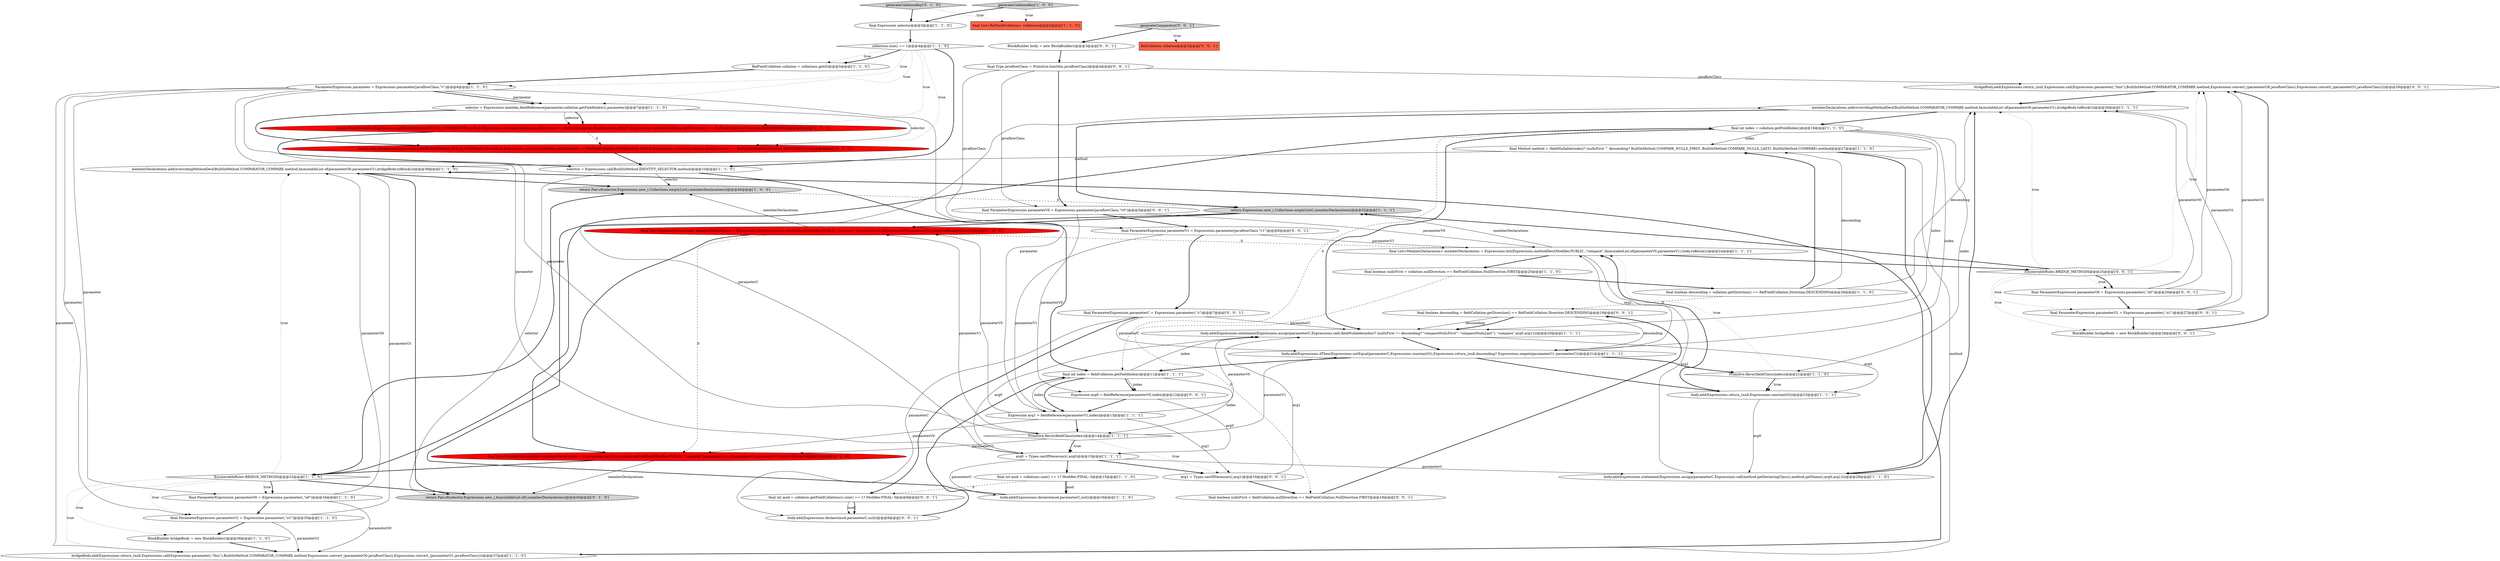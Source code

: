 digraph {
42 [style = filled, label = "final Type javaRowClass = Primitive.box(this.javaRowClass)@@@4@@@['0', '0', '1']", fillcolor = white, shape = ellipse image = "AAA0AAABBB3BBB"];
22 [style = filled, label = "memberDeclarations.add(overridingMethodDecl(BuiltInMethod.COMPARATOR_COMPARE.method,ImmutableList.of(parameterO0,parameterO1),bridgeBody.toBlock()))@@@38@@@['1', '1', '0']", fillcolor = white, shape = ellipse image = "AAA0AAABBB1BBB"];
26 [style = filled, label = "final boolean descending = collation.getDirection() == RelFieldCollation.Direction.DESCENDING@@@26@@@['1', '1', '0']", fillcolor = white, shape = ellipse image = "AAA0AAABBB1BBB"];
39 [style = filled, label = "arg1 = Types.castIfNecessary(,arg1)@@@16@@@['0', '0', '1']", fillcolor = white, shape = ellipse image = "AAA0AAABBB3BBB"];
20 [style = filled, label = "final ParameterExpression parameterO0 = Expressions.parameter(,\"o0\")@@@34@@@['1', '1', '0']", fillcolor = white, shape = ellipse image = "AAA0AAABBB1BBB"];
31 [style = filled, label = "final ParameterExpression parameterO1 = Expressions.parameter(,\"o1\")@@@35@@@['1', '1', '0']", fillcolor = white, shape = ellipse image = "AAA0AAABBB1BBB"];
3 [style = filled, label = "final List<MemberDeclaration> memberDeclarations = Expressions.list(Expressions.methodDecl(Modifier.PUBLIC,,\"compare\",ImmutableList.of(parameterV0,parameterV1),body.toBlock()))@@@24@@@['1', '1', '1']", fillcolor = white, shape = ellipse image = "AAA0AAABBB1BBB"];
36 [style = filled, label = "final List<MemberDeclaration> memberDeclarations = Expressions.list(Expressions.methodDecl(Modifier.PUBLIC,,\"compare\",ImmutableList.of(parameterV0,parameterV1),body.toBlock()))@@@32@@@['0', '1', '0']", fillcolor = red, shape = ellipse image = "AAA1AAABBB2BBB"];
32 [style = filled, label = "bridgeBody.add(Expressions.return_(null,Expressions.call(Expressions.parameter(,\"this\"),BuiltInMethod.COMPARATOR_COMPARE.method,Expressions.convert_(parameterO0,javaRowClass),Expressions.convert_(parameterO1,javaRowClass))))@@@37@@@['1', '1', '0']", fillcolor = white, shape = ellipse image = "AAA0AAABBB1BBB"];
46 [style = filled, label = "bridgeBody.add(Expressions.return_(null,Expressions.call(Expressions.parameter(,\"this\"),BuiltInMethod.COMPARATOR_COMPARE.method,Expressions.convert_(parameterO0,javaRowClass),Expressions.convert_(parameterO1,javaRowClass))))@@@29@@@['0', '0', '1']", fillcolor = white, shape = ellipse image = "AAA0AAABBB3BBB"];
51 [style = filled, label = "RelCollation collation@@@2@@@['0', '0', '1']", fillcolor = tomato, shape = box image = "AAA0AAABBB3BBB"];
7 [style = filled, label = "arg0 = Types.castIfNecessary(,arg0)@@@15@@@['1', '1', '1']", fillcolor = white, shape = ellipse image = "AAA0AAABBB1BBB"];
41 [style = filled, label = "final ParameterExpression parameterC = Expressions.parameter(,\"c\")@@@7@@@['0', '0', '1']", fillcolor = white, shape = ellipse image = "AAA0AAABBB3BBB"];
9 [style = filled, label = "ParameterExpression parameter = Expressions.parameter(javaRowClass,\"v\")@@@6@@@['1', '1', '0']", fillcolor = white, shape = ellipse image = "AAA0AAABBB1BBB"];
18 [style = filled, label = "selector = Expressions.lambda(,fieldReference(parameter,collation.getFieldIndex()),parameter)@@@7@@@['1', '1', '0']", fillcolor = white, shape = ellipse image = "AAA0AAABBB1BBB"];
44 [style = filled, label = "BlockBuilder bridgeBody = new BlockBuilder()@@@28@@@['0', '0', '1']", fillcolor = white, shape = ellipse image = "AAA0AAABBB3BBB"];
16 [style = filled, label = "body.add(Expressions.statement(Expressions.assign(parameterC,Expressions.call(method.getDeclaringClass(),method.getName(),arg0,arg1))))@@@28@@@['1', '1', '0']", fillcolor = white, shape = ellipse image = "AAA0AAABBB1BBB"];
37 [style = filled, label = "return Pair.of(selector,Expressions.call(BuiltInMethod.NULLS_COMPARATOR.method,Expressions.constant(collation.nullDirection == RelFieldCollation.NullDirection.FIRST),Expressions.constant(collation.getDirection() == RelFieldCollation.Direction.DESCENDING)))@@@8@@@['0', '1', '0']", fillcolor = red, shape = ellipse image = "AAA1AAABBB2BBB"];
35 [style = filled, label = "generateCollationKey['0', '1', '0']", fillcolor = lightgray, shape = diamond image = "AAA0AAABBB2BBB"];
52 [style = filled, label = "final int mod = collation.getFieldCollations().size() == 1? Modifier.FINAL: 0@@@8@@@['0', '0', '1']", fillcolor = white, shape = ellipse image = "AAA0AAABBB3BBB"];
30 [style = filled, label = "final Method method = (fieldNullable(index)? (nullsFirst ^ descending? BuiltInMethod.COMPARE_NULLS_FIRST: BuiltInMethod.COMPARE_NULLS_LAST): BuiltInMethod.COMPARE).method@@@27@@@['1', '1', '0']", fillcolor = white, shape = ellipse image = "AAA0AAABBB1BBB"];
6 [style = filled, label = "body.add(Expressions.return_(null,Expressions.constant(0)))@@@23@@@['1', '1', '1']", fillcolor = white, shape = ellipse image = "AAA0AAABBB1BBB"];
8 [style = filled, label = "return Pair.of(selector,Expressions.new_(,Collections.emptyList(),memberDeclarations))@@@40@@@['1', '0', '0']", fillcolor = lightgray, shape = ellipse image = "AAA0AAABBB1BBB"];
4 [style = filled, label = "body.add(Expressions.statement(Expressions.assign(parameterC,Expressions.call(,fieldNullable(index)? (nullsFirst != descending? \"compareNullsFirst\": \"compareNullsLast\"): \"compare\",arg0,arg1))))@@@20@@@['1', '1', '1']", fillcolor = white, shape = ellipse image = "AAA0AAABBB1BBB"];
45 [style = filled, label = "Expression arg0 = fieldReference(parameterV0,index)@@@12@@@['0', '0', '1']", fillcolor = white, shape = ellipse image = "AAA0AAABBB3BBB"];
54 [style = filled, label = "final boolean nullsFirst = fieldCollation.nullDirection == RelFieldCollation.NullDirection.FIRST@@@18@@@['0', '0', '1']", fillcolor = white, shape = ellipse image = "AAA0AAABBB3BBB"];
0 [style = filled, label = "final int index = fieldCollation.getFieldIndex()@@@11@@@['1', '1', '1']", fillcolor = white, shape = ellipse image = "AAA0AAABBB1BBB"];
11 [style = filled, label = "final Expression selector@@@3@@@['1', '1', '0']", fillcolor = white, shape = ellipse image = "AAA0AAABBB1BBB"];
23 [style = filled, label = "final List<MemberDeclaration> memberDeclarations = Expressions.list(Expressions.methodDecl(Modifier.PUBLIC,,\"compare\",ImmutableList.of(parameterV0,parameterV1),body.toBlock()))@@@32@@@['1', '0', '0']", fillcolor = red, shape = ellipse image = "AAA1AAABBB1BBB"];
33 [style = filled, label = "RelFieldCollation collation = collations.get(0)@@@5@@@['1', '1', '0']", fillcolor = white, shape = ellipse image = "AAA0AAABBB1BBB"];
25 [style = filled, label = "final boolean nullsFirst = collation.nullDirection == RelFieldCollation.NullDirection.FIRST@@@25@@@['1', '1', '0']", fillcolor = white, shape = ellipse image = "AAA0AAABBB1BBB"];
40 [style = filled, label = "body.add(Expressions.declare(mod,parameterC,null))@@@9@@@['0', '0', '1']", fillcolor = white, shape = ellipse image = "AAA0AAABBB3BBB"];
49 [style = filled, label = "EnumerableRules.BRIDGE_METHODS@@@25@@@['0', '0', '1']", fillcolor = white, shape = diamond image = "AAA0AAABBB3BBB"];
17 [style = filled, label = "EnumerableRules.BRIDGE_METHODS@@@33@@@['1', '1', '0']", fillcolor = white, shape = diamond image = "AAA0AAABBB1BBB"];
21 [style = filled, label = "final int index = collation.getFieldIndex()@@@18@@@['1', '1', '0']", fillcolor = white, shape = ellipse image = "AAA0AAABBB1BBB"];
53 [style = filled, label = "final ParameterExpression parameterO1 = Expressions.parameter(,\"o1\")@@@27@@@['0', '0', '1']", fillcolor = white, shape = ellipse image = "AAA0AAABBB3BBB"];
27 [style = filled, label = "memberDeclarations.add(overridingMethodDecl(BuiltInMethod.COMPARATOR_COMPARE.method,ImmutableList.of(parameterO0,parameterO1),bridgeBody.toBlock()))@@@30@@@['1', '1', '1']", fillcolor = white, shape = ellipse image = "AAA0AAABBB1BBB"];
50 [style = filled, label = "final ParameterExpression parameterV0 = Expressions.parameter(javaRowClass,\"v0\")@@@5@@@['0', '0', '1']", fillcolor = white, shape = ellipse image = "AAA0AAABBB3BBB"];
56 [style = filled, label = "generateComparator['0', '0', '1']", fillcolor = lightgray, shape = diamond image = "AAA0AAABBB3BBB"];
55 [style = filled, label = "final ParameterExpression parameterO0 = Expressions.parameter(,\"o0\")@@@26@@@['0', '0', '1']", fillcolor = white, shape = ellipse image = "AAA0AAABBB3BBB"];
10 [style = filled, label = "Expression arg1 = fieldReference(parameterV1,index)@@@13@@@['1', '1', '1']", fillcolor = white, shape = ellipse image = "AAA0AAABBB1BBB"];
15 [style = filled, label = "body.add(Expressions.ifThen(Expressions.notEqual(parameterC,Expressions.constant(0)),Expressions.return_(null,descending? Expressions.negate(parameterC): parameterC)))@@@21@@@['1', '1', '1']", fillcolor = white, shape = ellipse image = "AAA0AAABBB1BBB"];
24 [style = filled, label = "return Pair.of(selector,Expressions.call(BuiltInMethod.NULLS_COMPARATOR.method,Expressions.constant(collation.nullDirection == RelFieldCollation.NullDirection.FIRST),Expressions.constant(collation.getDirection() == RelFieldCollation.Direction.DESCENDING)))@@@8@@@['1', '0', '0']", fillcolor = red, shape = ellipse image = "AAA1AAABBB1BBB"];
28 [style = filled, label = "return Expressions.new_(,Collections.emptyList(),memberDeclarations)@@@32@@@['1', '1', '1']", fillcolor = lightgray, shape = ellipse image = "AAA0AAABBB1BBB"];
1 [style = filled, label = "BlockBuilder bridgeBody = new BlockBuilder()@@@36@@@['1', '1', '0']", fillcolor = white, shape = ellipse image = "AAA0AAABBB1BBB"];
43 [style = filled, label = "final ParameterExpression parameterV1 = Expressions.parameter(javaRowClass,\"v1\")@@@6@@@['0', '0', '1']", fillcolor = white, shape = ellipse image = "AAA0AAABBB3BBB"];
13 [style = filled, label = "collations.size() == 1@@@4@@@['1', '1', '0']", fillcolor = white, shape = diamond image = "AAA0AAABBB1BBB"];
38 [style = filled, label = "return Pair.of(selector,Expressions.new_(,ImmutableList.of(),memberDeclarations))@@@40@@@['0', '1', '0']", fillcolor = lightgray, shape = ellipse image = "AAA0AAABBB2BBB"];
48 [style = filled, label = "BlockBuilder body = new BlockBuilder()@@@3@@@['0', '0', '1']", fillcolor = white, shape = ellipse image = "AAA0AAABBB3BBB"];
34 [style = filled, label = "final List<RelFieldCollation> collations@@@2@@@['1', '1', '0']", fillcolor = tomato, shape = box image = "AAA0AAABBB1BBB"];
29 [style = filled, label = "body.add(Expressions.declare(mod,parameterC,null))@@@16@@@['1', '1', '0']", fillcolor = white, shape = ellipse image = "AAA0AAABBB1BBB"];
2 [style = filled, label = "Primitive.flavor(fieldClass(index))@@@21@@@['1', '1', '0']", fillcolor = white, shape = diamond image = "AAA0AAABBB1BBB"];
12 [style = filled, label = "generateCollationKey['1', '0', '0']", fillcolor = lightgray, shape = diamond image = "AAA0AAABBB1BBB"];
47 [style = filled, label = "final boolean descending = fieldCollation.getDirection() == RelFieldCollation.Direction.DESCENDING@@@19@@@['0', '0', '1']", fillcolor = white, shape = ellipse image = "AAA0AAABBB3BBB"];
19 [style = filled, label = "Primitive.flavor(fieldClass(index))@@@14@@@['1', '1', '1']", fillcolor = white, shape = diamond image = "AAA0AAABBB1BBB"];
14 [style = filled, label = "selector = Expressions.call(BuiltInMethod.IDENTITY_SELECTOR.method)@@@10@@@['1', '1', '0']", fillcolor = white, shape = ellipse image = "AAA0AAABBB1BBB"];
5 [style = filled, label = "final int mod = collations.size() == 1? Modifier.FINAL: 0@@@15@@@['1', '1', '0']", fillcolor = white, shape = ellipse image = "AAA0AAABBB1BBB"];
21->0 [style = dashed, label="0"];
52->40 [style = solid, label="mod"];
6->3 [style = bold, label=""];
13->24 [style = dotted, label="true"];
21->4 [style = solid, label="index"];
32->22 [style = bold, label=""];
26->27 [style = solid, label="descending"];
2->6 [style = bold, label=""];
49->55 [style = dotted, label="true"];
20->32 [style = solid, label="parameterO0"];
17->1 [style = dotted, label="true"];
10->19 [style = bold, label=""];
27->28 [style = bold, label=""];
47->15 [style = solid, label="descending"];
4->15 [style = bold, label=""];
53->44 [style = bold, label=""];
39->54 [style = bold, label=""];
31->1 [style = bold, label=""];
42->43 [style = solid, label="javaRowClass"];
23->8 [style = solid, label="memberDeclarations"];
49->55 [style = bold, label=""];
22->8 [style = bold, label=""];
17->38 [style = bold, label=""];
44->46 [style = bold, label=""];
15->0 [style = bold, label=""];
11->13 [style = bold, label=""];
23->17 [style = bold, label=""];
13->37 [style = dotted, label="true"];
14->8 [style = solid, label="selector"];
36->17 [style = bold, label=""];
13->14 [style = bold, label=""];
41->4 [style = solid, label="parameterC"];
45->10 [style = bold, label=""];
12->34 [style = dotted, label="true"];
53->46 [style = solid, label="parameterO1"];
17->20 [style = bold, label=""];
13->9 [style = dotted, label="true"];
2->3 [style = dotted, label="true"];
17->20 [style = dotted, label="true"];
5->29 [style = bold, label=""];
50->43 [style = bold, label=""];
28->36 [style = bold, label=""];
10->39 [style = solid, label="arg1"];
19->15 [style = solid, label="parameterV1"];
12->11 [style = bold, label=""];
49->53 [style = dotted, label="true"];
40->0 [style = bold, label=""];
26->47 [style = dashed, label="0"];
53->27 [style = solid, label="parameterO1"];
20->31 [style = bold, label=""];
10->36 [style = solid, label="parameterV0"];
9->7 [style = solid, label="parameter"];
8->28 [style = dashed, label="0"];
21->15 [style = solid, label="index"];
49->27 [style = dotted, label="true"];
31->22 [style = solid, label="parameterO1"];
55->27 [style = solid, label="parameterO0"];
22->38 [style = bold, label=""];
19->36 [style = solid, label="parameterV1"];
7->5 [style = bold, label=""];
26->30 [style = solid, label="descending"];
9->10 [style = solid, label="parameter"];
49->44 [style = dotted, label="true"];
21->30 [style = solid, label="index"];
0->19 [style = solid, label="index"];
25->26 [style = bold, label=""];
1->32 [style = bold, label=""];
56->48 [style = bold, label=""];
41->15 [style = solid, label="parameterC"];
5->52 [style = dashed, label="0"];
42->46 [style = solid, label="javaRowClass"];
42->50 [style = solid, label="javaRowClass"];
49->46 [style = dotted, label="true"];
21->4 [style = bold, label=""];
18->37 [style = bold, label=""];
17->8 [style = bold, label=""];
0->45 [style = solid, label="index"];
13->18 [style = dotted, label="true"];
18->24 [style = bold, label=""];
16->27 [style = bold, label=""];
7->16 [style = solid, label="parameterC"];
0->45 [style = bold, label=""];
30->32 [style = solid, label="method"];
49->28 [style = bold, label=""];
9->31 [style = solid, label="parameter"];
10->23 [style = solid, label="parameterV0"];
19->7 [style = dotted, label="true"];
5->29 [style = solid, label="mod"];
6->16 [style = solid, label="arg0"];
4->6 [style = solid, label="arg0"];
29->21 [style = bold, label=""];
14->38 [style = solid, label="selector"];
20->22 [style = solid, label="parameterO0"];
23->3 [style = dashed, label="0"];
18->24 [style = solid, label="selector"];
47->4 [style = solid, label="descending"];
24->37 [style = dashed, label="0"];
9->18 [style = bold, label=""];
43->3 [style = solid, label="parameterV1"];
13->33 [style = dotted, label="true"];
7->39 [style = bold, label=""];
28->23 [style = bold, label=""];
52->40 [style = bold, label=""];
2->6 [style = dotted, label="true"];
55->46 [style = solid, label="parameterO0"];
19->23 [style = solid, label="parameterV1"];
43->41 [style = bold, label=""];
17->22 [style = dotted, label="true"];
19->39 [style = dotted, label="true"];
3->16 [style = solid, label="arg1"];
27->21 [style = bold, label=""];
36->38 [style = solid, label="memberDeclarations"];
15->3 [style = solid, label="arg1"];
15->2 [style = bold, label=""];
9->32 [style = solid, label="parameter"];
42->50 [style = bold, label=""];
10->4 [style = solid, label="parameterV0"];
7->4 [style = solid, label="arg0"];
25->54 [style = dashed, label="0"];
9->20 [style = solid, label="parameter"];
39->4 [style = solid, label="arg1"];
0->4 [style = solid, label="index"];
3->25 [style = bold, label=""];
45->7 [style = solid, label="arg0"];
30->22 [style = solid, label="method"];
15->6 [style = bold, label=""];
7->29 [style = solid, label="parameterC"];
33->9 [style = bold, label=""];
48->42 [style = bold, label=""];
17->32 [style = dotted, label="true"];
9->19 [style = solid, label="parameter"];
24->14 [style = bold, label=""];
26->30 [style = bold, label=""];
41->52 [style = bold, label=""];
50->45 [style = solid, label="parameterV0"];
17->31 [style = dotted, label="true"];
23->36 [style = dashed, label="0"];
37->14 [style = bold, label=""];
9->18 [style = solid, label="parameter"];
0->10 [style = bold, label=""];
54->47 [style = bold, label=""];
56->51 [style = dotted, label="true"];
14->0 [style = bold, label=""];
31->32 [style = solid, label="parameterO1"];
35->11 [style = bold, label=""];
46->27 [style = bold, label=""];
55->53 [style = bold, label=""];
0->10 [style = solid, label="index"];
3->28 [style = solid, label="memberDeclarations"];
35->34 [style = dotted, label="true"];
3->49 [style = bold, label=""];
43->10 [style = solid, label="parameterV1"];
21->2 [style = solid, label="index"];
13->33 [style = bold, label=""];
30->16 [style = bold, label=""];
7->27 [style = solid, label="parameterC"];
50->3 [style = solid, label="parameterV0"];
18->37 [style = solid, label="selector"];
19->7 [style = bold, label=""];
41->40 [style = solid, label="parameterC"];
47->4 [style = bold, label=""];
}
